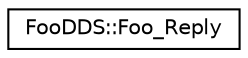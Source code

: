 digraph "Graphical Class Hierarchy"
{
  edge [fontname="Helvetica",fontsize="10",labelfontname="Helvetica",labelfontsize="10"];
  node [fontname="Helvetica",fontsize="10",shape=record];
  rankdir="LR";
  Node1 [label="FooDDS::Foo_Reply",height=0.2,width=0.4,color="black", fillcolor="white", style="filled",URL="$class_foo_d_d_s_1_1_foo___reply.html",tooltip="This class represents the structure Foo_Reply that can be used to send/receive replies for the interf..."];
}
